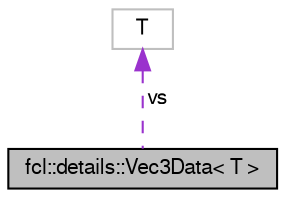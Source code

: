 digraph "fcl::details::Vec3Data&lt; T &gt;"
{
  edge [fontname="FreeSans",fontsize="10",labelfontname="FreeSans",labelfontsize="10"];
  node [fontname="FreeSans",fontsize="10",shape=record];
  Node1 [label="fcl::details::Vec3Data\< T \>",height=0.2,width=0.4,color="black", fillcolor="grey75", style="filled" fontcolor="black"];
  Node2 -> Node1 [dir="back",color="darkorchid3",fontsize="10",style="dashed",label=" vs" ,fontname="FreeSans"];
  Node2 [label="T",height=0.2,width=0.4,color="grey75", fillcolor="white", style="filled"];
}
